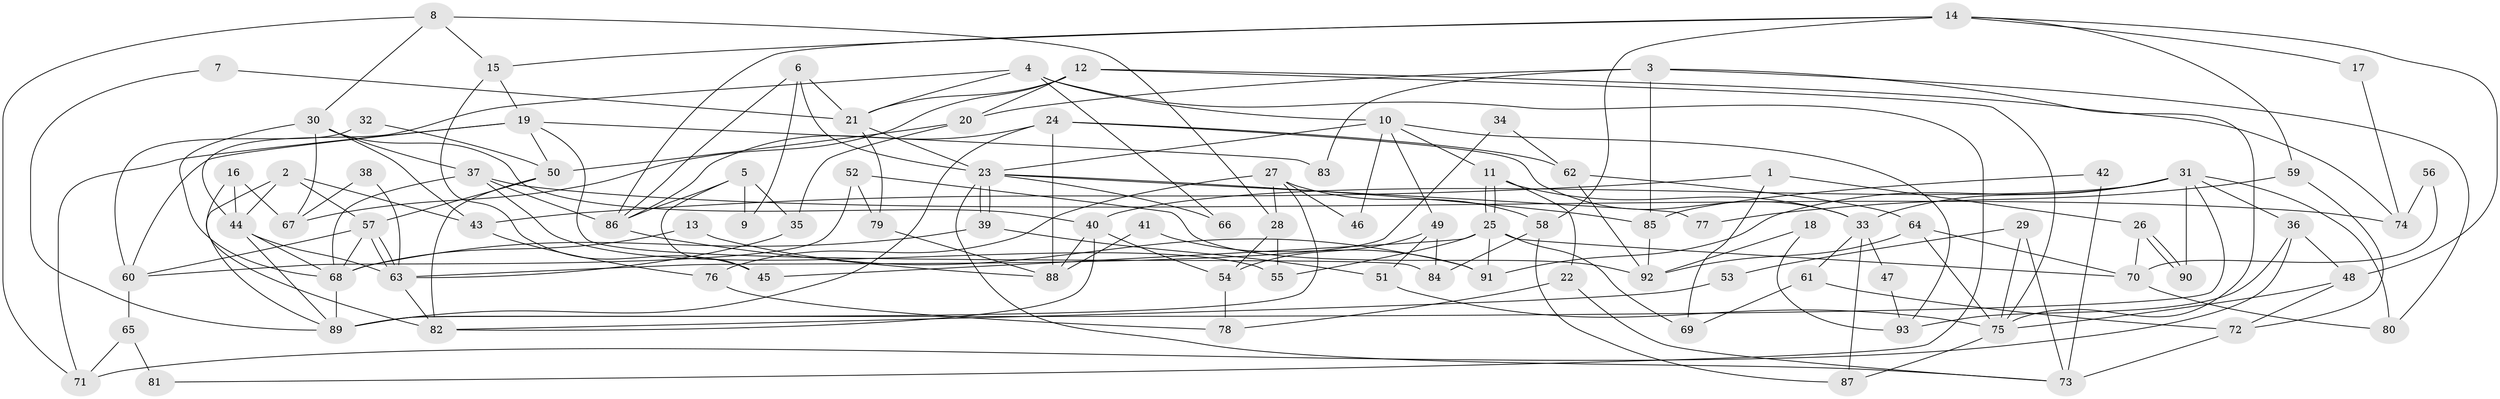 // Generated by graph-tools (version 1.1) at 2025/11/02/27/25 16:11:23]
// undirected, 93 vertices, 186 edges
graph export_dot {
graph [start="1"]
  node [color=gray90,style=filled];
  1;
  2;
  3;
  4;
  5;
  6;
  7;
  8;
  9;
  10;
  11;
  12;
  13;
  14;
  15;
  16;
  17;
  18;
  19;
  20;
  21;
  22;
  23;
  24;
  25;
  26;
  27;
  28;
  29;
  30;
  31;
  32;
  33;
  34;
  35;
  36;
  37;
  38;
  39;
  40;
  41;
  42;
  43;
  44;
  45;
  46;
  47;
  48;
  49;
  50;
  51;
  52;
  53;
  54;
  55;
  56;
  57;
  58;
  59;
  60;
  61;
  62;
  63;
  64;
  65;
  66;
  67;
  68;
  69;
  70;
  71;
  72;
  73;
  74;
  75;
  76;
  77;
  78;
  79;
  80;
  81;
  82;
  83;
  84;
  85;
  86;
  87;
  88;
  89;
  90;
  91;
  92;
  93;
  1 -- 43;
  1 -- 26;
  1 -- 69;
  2 -- 44;
  2 -- 57;
  2 -- 43;
  2 -- 89;
  3 -- 20;
  3 -- 75;
  3 -- 80;
  3 -- 83;
  3 -- 85;
  4 -- 44;
  4 -- 21;
  4 -- 10;
  4 -- 66;
  4 -- 81;
  5 -- 45;
  5 -- 35;
  5 -- 9;
  5 -- 86;
  6 -- 23;
  6 -- 21;
  6 -- 9;
  6 -- 86;
  7 -- 21;
  7 -- 89;
  8 -- 28;
  8 -- 15;
  8 -- 30;
  8 -- 71;
  10 -- 11;
  10 -- 23;
  10 -- 46;
  10 -- 49;
  10 -- 93;
  11 -- 33;
  11 -- 25;
  11 -- 25;
  11 -- 22;
  12 -- 67;
  12 -- 21;
  12 -- 20;
  12 -- 74;
  12 -- 75;
  13 -- 68;
  13 -- 91;
  14 -- 58;
  14 -- 86;
  14 -- 15;
  14 -- 17;
  14 -- 48;
  14 -- 59;
  15 -- 19;
  15 -- 45;
  16 -- 44;
  16 -- 82;
  16 -- 67;
  17 -- 74;
  18 -- 92;
  18 -- 93;
  19 -- 71;
  19 -- 50;
  19 -- 60;
  19 -- 83;
  19 -- 84;
  20 -- 50;
  20 -- 35;
  21 -- 79;
  21 -- 23;
  22 -- 78;
  22 -- 73;
  23 -- 39;
  23 -- 39;
  23 -- 66;
  23 -- 73;
  23 -- 77;
  23 -- 85;
  24 -- 88;
  24 -- 86;
  24 -- 33;
  24 -- 62;
  24 -- 89;
  25 -- 69;
  25 -- 45;
  25 -- 55;
  25 -- 70;
  25 -- 91;
  26 -- 70;
  26 -- 90;
  26 -- 90;
  27 -- 89;
  27 -- 58;
  27 -- 28;
  27 -- 46;
  27 -- 76;
  28 -- 55;
  28 -- 54;
  29 -- 73;
  29 -- 75;
  29 -- 53;
  30 -- 37;
  30 -- 40;
  30 -- 43;
  30 -- 67;
  30 -- 68;
  31 -- 40;
  31 -- 89;
  31 -- 33;
  31 -- 36;
  31 -- 80;
  31 -- 90;
  31 -- 91;
  32 -- 60;
  32 -- 50;
  33 -- 47;
  33 -- 61;
  33 -- 87;
  34 -- 63;
  34 -- 62;
  35 -- 63;
  36 -- 48;
  36 -- 71;
  36 -- 93;
  37 -- 68;
  37 -- 86;
  37 -- 55;
  37 -- 74;
  38 -- 63;
  38 -- 67;
  39 -- 68;
  39 -- 51;
  40 -- 54;
  40 -- 82;
  40 -- 88;
  41 -- 88;
  41 -- 91;
  42 -- 73;
  42 -- 85;
  43 -- 76;
  44 -- 89;
  44 -- 68;
  44 -- 63;
  47 -- 93;
  48 -- 75;
  48 -- 72;
  49 -- 51;
  49 -- 54;
  49 -- 84;
  50 -- 57;
  50 -- 82;
  51 -- 75;
  52 -- 60;
  52 -- 92;
  52 -- 79;
  53 -- 82;
  54 -- 78;
  56 -- 70;
  56 -- 74;
  57 -- 63;
  57 -- 63;
  57 -- 68;
  57 -- 60;
  58 -- 87;
  58 -- 84;
  59 -- 72;
  59 -- 77;
  60 -- 65;
  61 -- 72;
  61 -- 69;
  62 -- 64;
  62 -- 92;
  63 -- 82;
  64 -- 92;
  64 -- 70;
  64 -- 75;
  65 -- 71;
  65 -- 81;
  68 -- 89;
  70 -- 80;
  72 -- 73;
  75 -- 87;
  76 -- 78;
  79 -- 88;
  85 -- 92;
  86 -- 88;
}
